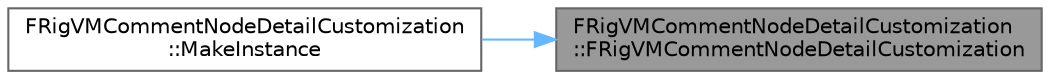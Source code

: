 digraph "FRigVMCommentNodeDetailCustomization::FRigVMCommentNodeDetailCustomization"
{
 // INTERACTIVE_SVG=YES
 // LATEX_PDF_SIZE
  bgcolor="transparent";
  edge [fontname=Helvetica,fontsize=10,labelfontname=Helvetica,labelfontsize=10];
  node [fontname=Helvetica,fontsize=10,shape=box,height=0.2,width=0.4];
  rankdir="RL";
  Node1 [id="Node000001",label="FRigVMCommentNodeDetailCustomization\l::FRigVMCommentNodeDetailCustomization",height=0.2,width=0.4,color="gray40", fillcolor="grey60", style="filled", fontcolor="black",tooltip=" "];
  Node1 -> Node2 [id="edge1_Node000001_Node000002",dir="back",color="steelblue1",style="solid",tooltip=" "];
  Node2 [id="Node000002",label="FRigVMCommentNodeDetailCustomization\l::MakeInstance",height=0.2,width=0.4,color="grey40", fillcolor="white", style="filled",URL="$df/d8d/classFRigVMCommentNodeDetailCustomization.html#a651aeb047bd7ffe5c553332f4f426cf9",tooltip=" "];
}
